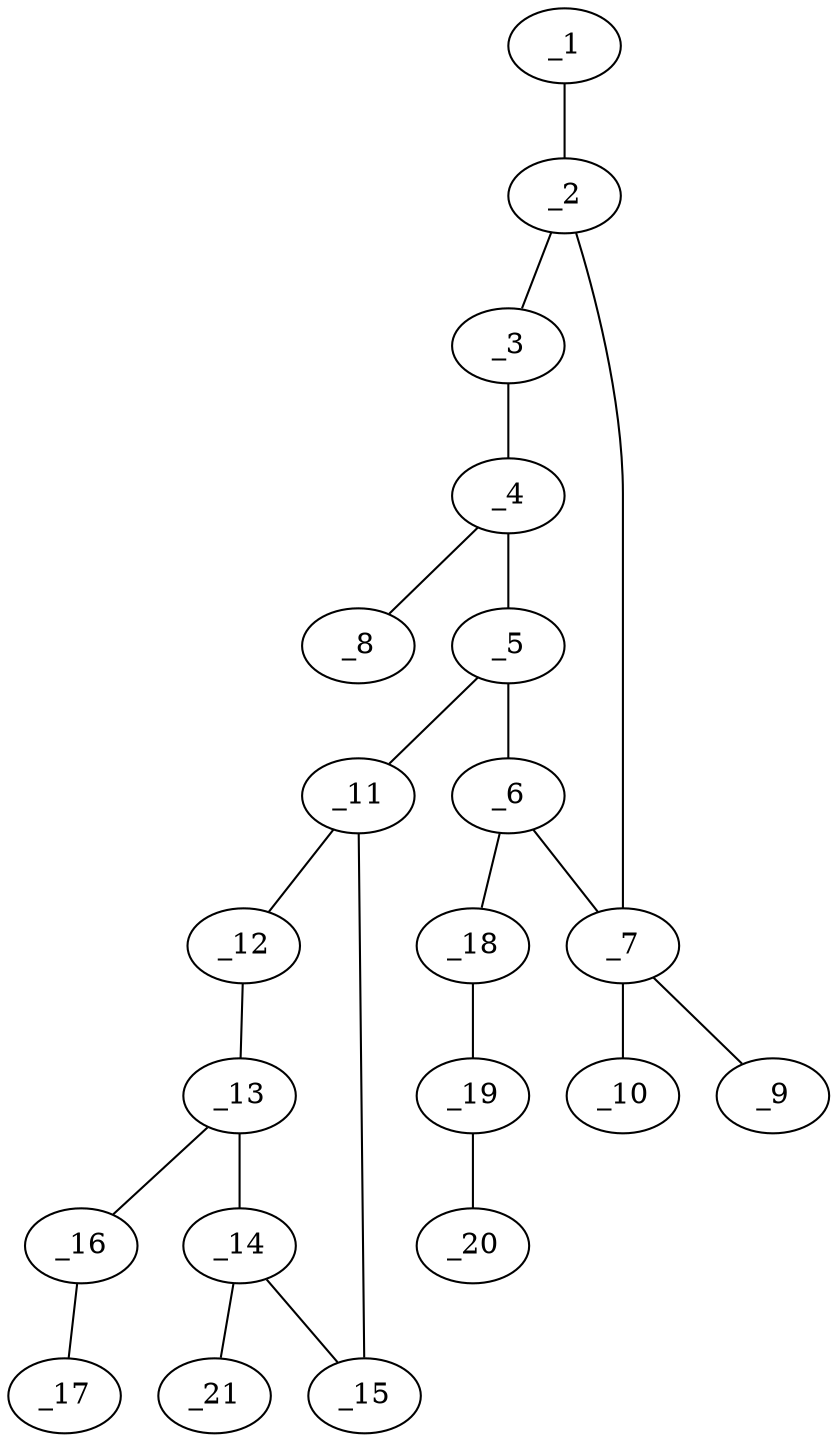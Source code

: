 graph molid646440 {
	_1	 [charge=0,
		chem=2,
		symbol="O  ",
		x="5.4641",
		y="-3.6307"];
	_2	 [charge=0,
		chem=1,
		symbol="C  ",
		x="5.4641",
		y="-2.6307"];
	_1 -- _2	 [valence=2];
	_3	 [charge=0,
		chem=4,
		symbol="N  ",
		x="6.3301",
		y="-2.1307"];
	_2 -- _3	 [valence=1];
	_7	 [charge=0,
		chem=1,
		symbol="C  ",
		x="4.5981",
		y="-2.1307"];
	_2 -- _7	 [valence=1];
	_4	 [charge=0,
		chem=1,
		symbol="C  ",
		x="6.3301",
		y="-1.1307"];
	_3 -- _4	 [valence=1];
	_5	 [charge=0,
		chem=4,
		symbol="N  ",
		x="5.4641",
		y="-0.6307"];
	_4 -- _5	 [valence=1];
	_8	 [charge=0,
		chem=2,
		symbol="O  ",
		x="7.1962",
		y="-0.6307"];
	_4 -- _8	 [valence=2];
	_6	 [charge=0,
		chem=1,
		symbol="C  ",
		x="4.5981",
		y="-1.1307"];
	_5 -- _6	 [valence=1];
	_11	 [charge=0,
		chem=1,
		symbol="C  ",
		x="5.4641",
		y="0.3693"];
	_5 -- _11	 [valence=1];
	_6 -- _7	 [valence=1];
	_18	 [charge=0,
		chem=4,
		symbol="N  ",
		x="3.7321",
		y="-0.6307"];
	_6 -- _18	 [valence=1];
	_9	 [charge=0,
		chem=1,
		symbol="C  ",
		x="4.0981",
		y="-2.9967"];
	_7 -- _9	 [valence=1];
	_10	 [charge=0,
		chem=10,
		symbol="Br ",
		x="3.5981",
		y="-2.1307"];
	_7 -- _10	 [valence=1];
	_12	 [charge=0,
		chem=2,
		symbol="O  ",
		x="4.6551",
		y="0.9571"];
	_11 -- _12	 [valence=1];
	_15	 [charge=0,
		chem=1,
		symbol="C  ",
		x="6.2731",
		y="0.9571"];
	_11 -- _15	 [valence=1];
	_13	 [charge=0,
		chem=1,
		symbol="C  ",
		x="4.9641",
		y="1.9081"];
	_12 -- _13	 [valence=1];
	_14	 [charge=0,
		chem=1,
		symbol="C  ",
		x="5.9641",
		y="1.9081"];
	_13 -- _14	 [valence=1];
	_16	 [charge=0,
		chem=1,
		symbol="C  ",
		x="4.3763",
		y="2.7172"];
	_13 -- _16	 [valence=1];
	_14 -- _15	 [valence=1];
	_21	 [charge=0,
		chem=22,
		symbol="F  ",
		x="6.5519",
		y="2.7172"];
	_14 -- _21	 [valence=1];
	_17	 [charge=0,
		chem=2,
		symbol="O  ",
		x="4.7831",
		y="3.6307"];
	_16 -- _17	 [valence=1];
	_19	 [charge=1,
		chem=4,
		symbol="N  ",
		x="2.866",
		y="-1.1307"];
	_18 -- _19	 [valence=2];
	_20	 [charge="-1",
		chem=4,
		symbol="N  ",
		x=2,
		y="-1.6307"];
	_19 -- _20	 [valence=2];
}
